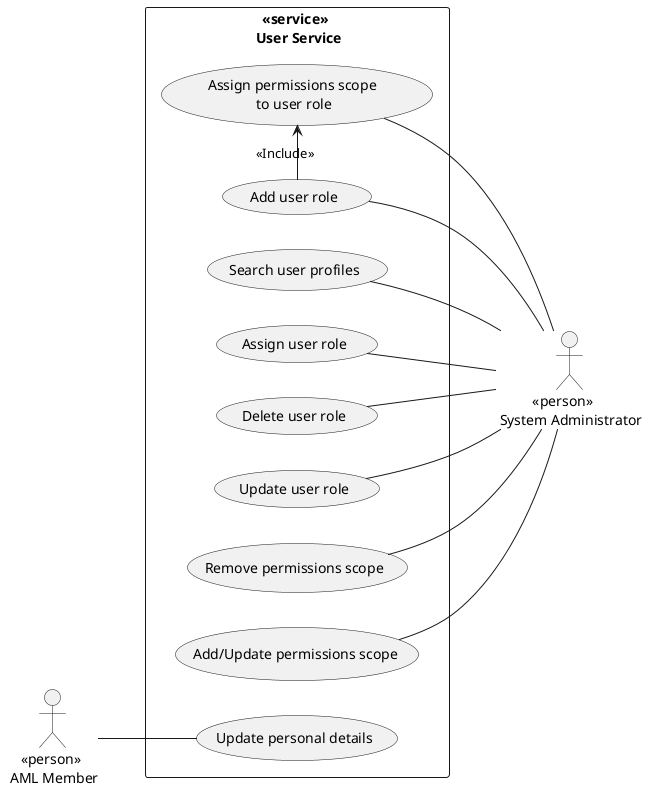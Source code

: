 @startuml user-profile
left to right direction

rectangle "<<service>> \n User Service" {
    (Update personal details) as update_personal_details
    (Add/Update permissions scope) as add_update_scope
    (Remove permissions scope) as remove_scope
    (Assign permissions scope \nto user role) as assign_scope
    (Add user role) as add_role
    (Update user role) as update_role
    (Delete user role) as delete_role
    (Assign user role) as assign_role
    (Search user profiles) as search_profiles
}

:    <<person>> \n AML Member: as aml_member 
:          <<person>> \n System Administrator: as sys_admin

aml_member -d- update_personal_details

sys_admin -u- add_update_scope
sys_admin -u- remove_scope
sys_admin -u- assign_scope
sys_admin -u- add_role
sys_admin -u- update_role
sys_admin -u- delete_role
sys_admin -u- assign_role
sys_admin -u- search_profiles

add_role -r-> assign_scope: <<Include>>



@enduml